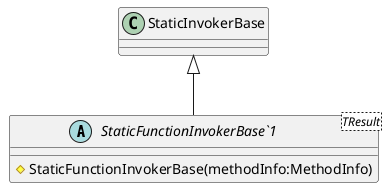 @startuml
abstract class "StaticFunctionInvokerBase`1"<TResult> {
    # StaticFunctionInvokerBase(methodInfo:MethodInfo)
}
StaticInvokerBase <|-- "StaticFunctionInvokerBase`1"
@enduml
